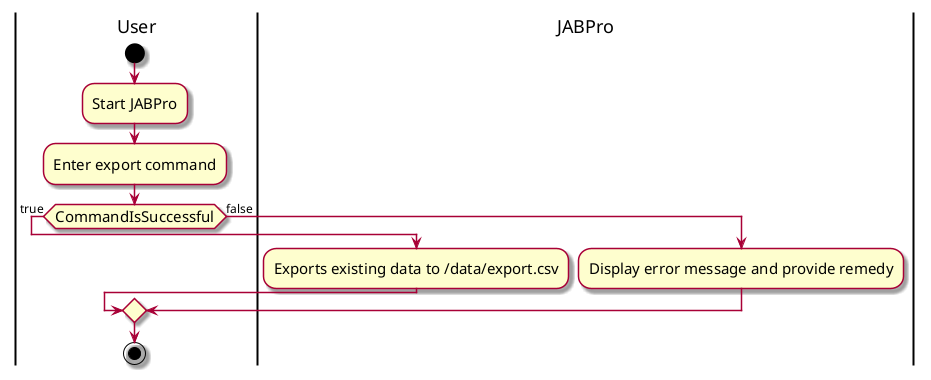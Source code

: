 @startuml
'https://plantuml.com/activity-diagram-beta
skin rose
skinparam ActivityFontSize 15
skinparam ArrowFontSize 12
|User|
start
:Start JABPro;
:Enter export command;
if (CommandIsSuccessful) then (true)
  |JABPro|
  :Exports existing data to /data/export.csv;
else (false)
  |JABPro|
  :Display error message and provide remedy;
  |User|

endif

stop

@enduml
